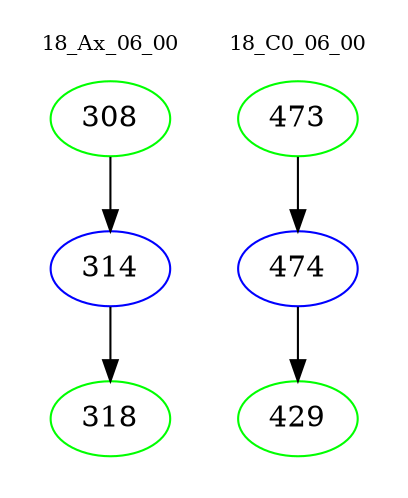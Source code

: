 digraph{
subgraph cluster_0 {
color = white
label = "18_Ax_06_00";
fontsize=10;
T0_308 [label="308", color="green"]
T0_308 -> T0_314 [color="black"]
T0_314 [label="314", color="blue"]
T0_314 -> T0_318 [color="black"]
T0_318 [label="318", color="green"]
}
subgraph cluster_1 {
color = white
label = "18_C0_06_00";
fontsize=10;
T1_473 [label="473", color="green"]
T1_473 -> T1_474 [color="black"]
T1_474 [label="474", color="blue"]
T1_474 -> T1_429 [color="black"]
T1_429 [label="429", color="green"]
}
}
